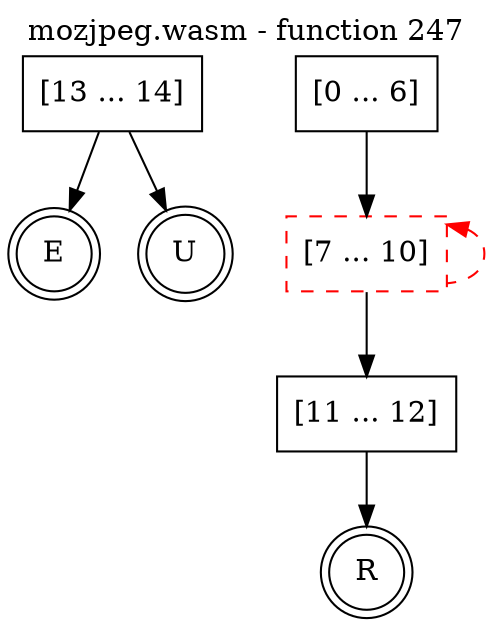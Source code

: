 digraph finite_state_machine {
    label = "mozjpeg.wasm - function 247"
    labelloc =  t
    labelfontsize = 16
    labelfontcolor = black
    labelfontname = "Helvetica"
    node [shape = doublecircle]; E U R ;
    node [shape = box];
    node [shape=box, color=black, style=solid] 0[label="[0 ... 6]"]
    node [shape=box, color=red, style=dashed] 7[label="[7 ... 10]"]
    node [shape=box, color=black, style=solid] 11[label="[11 ... 12]"]
    node [shape=box, color=black, style=solid] 13[label="[13 ... 14]"]
    node [shape=box, color=black, style=solid] R[label="R"]
    node [shape=box, color=black, style=solid] U[label="U"]
    0 -> 7;
    7 -> 11;
    7 -> 7[style="dashed" color="red" dir=back];
    11 -> R;
    13 -> E;
    13 -> U;
}
